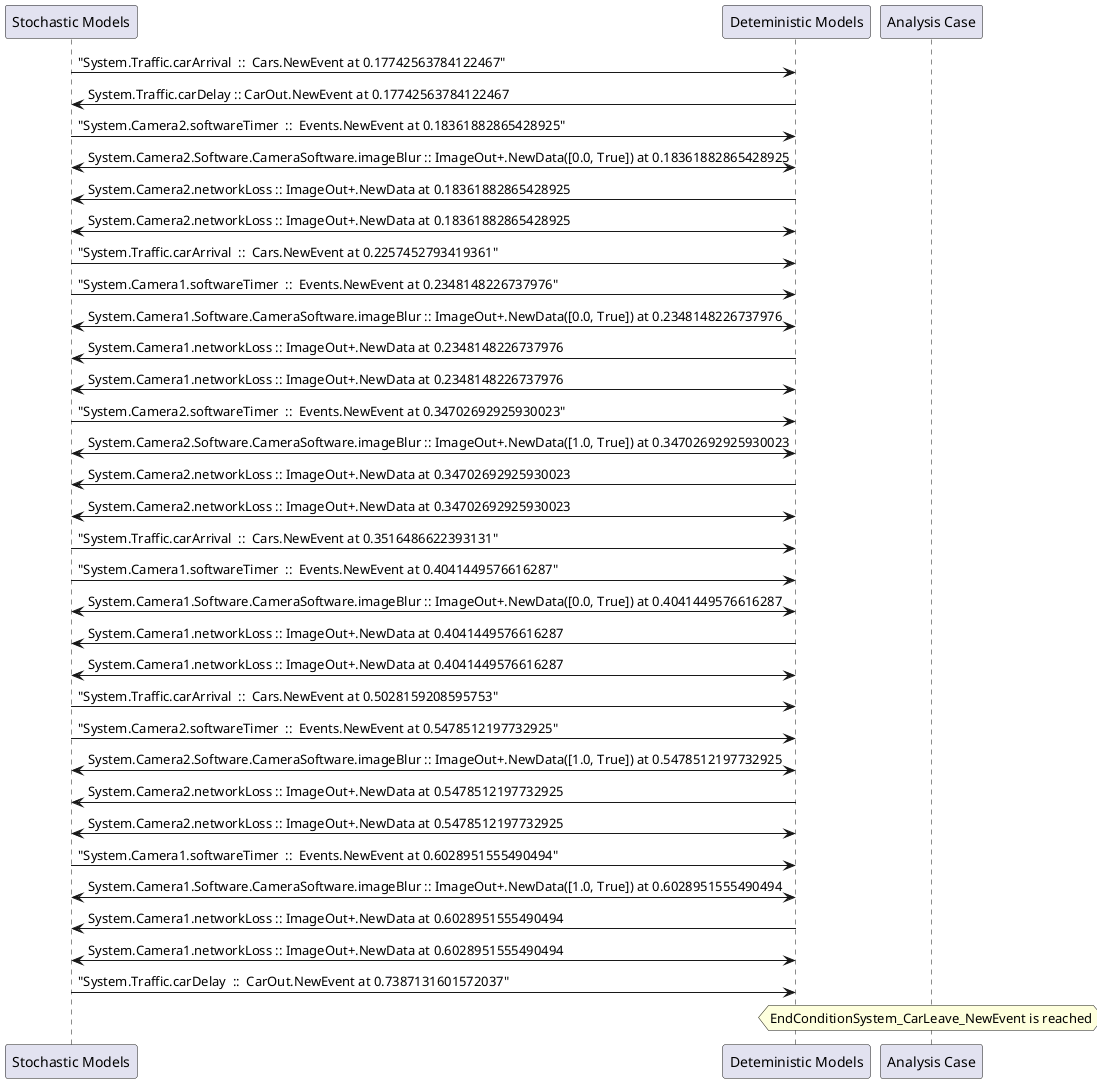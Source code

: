 
	@startuml
	participant "Stochastic Models" as stochmodel
	participant "Deteministic Models" as detmodel
	participant "Analysis Case" as analysis
	{31632_stop} stochmodel -> detmodel : "System.Traffic.carArrival  ::  Cars.NewEvent at 0.17742563784122467"
{31642_start} detmodel -> stochmodel : System.Traffic.carDelay :: CarOut.NewEvent at 0.17742563784122467
{31616_stop} stochmodel -> detmodel : "System.Camera2.softwareTimer  ::  Events.NewEvent at 0.18361882865428925"
detmodel <-> stochmodel : System.Camera2.Software.CameraSoftware.imageBlur :: ImageOut+.NewData([0.0, True]) at 0.18361882865428925
detmodel -> stochmodel : System.Camera2.networkLoss :: ImageOut+.NewData at 0.18361882865428925
detmodel <-> stochmodel : System.Camera2.networkLoss :: ImageOut+.NewData at 0.18361882865428925
{31633_stop} stochmodel -> detmodel : "System.Traffic.carArrival  ::  Cars.NewEvent at 0.2257452793419361"
{31600_stop} stochmodel -> detmodel : "System.Camera1.softwareTimer  ::  Events.NewEvent at 0.2348148226737976"
detmodel <-> stochmodel : System.Camera1.Software.CameraSoftware.imageBlur :: ImageOut+.NewData([0.0, True]) at 0.2348148226737976
detmodel -> stochmodel : System.Camera1.networkLoss :: ImageOut+.NewData at 0.2348148226737976
detmodel <-> stochmodel : System.Camera1.networkLoss :: ImageOut+.NewData at 0.2348148226737976
{31617_stop} stochmodel -> detmodel : "System.Camera2.softwareTimer  ::  Events.NewEvent at 0.34702692925930023"
detmodel <-> stochmodel : System.Camera2.Software.CameraSoftware.imageBlur :: ImageOut+.NewData([1.0, True]) at 0.34702692925930023
detmodel -> stochmodel : System.Camera2.networkLoss :: ImageOut+.NewData at 0.34702692925930023
detmodel <-> stochmodel : System.Camera2.networkLoss :: ImageOut+.NewData at 0.34702692925930023
{31634_stop} stochmodel -> detmodel : "System.Traffic.carArrival  ::  Cars.NewEvent at 0.3516486622393131"
{31601_stop} stochmodel -> detmodel : "System.Camera1.softwareTimer  ::  Events.NewEvent at 0.4041449576616287"
detmodel <-> stochmodel : System.Camera1.Software.CameraSoftware.imageBlur :: ImageOut+.NewData([0.0, True]) at 0.4041449576616287
detmodel -> stochmodel : System.Camera1.networkLoss :: ImageOut+.NewData at 0.4041449576616287
detmodel <-> stochmodel : System.Camera1.networkLoss :: ImageOut+.NewData at 0.4041449576616287
{31635_stop} stochmodel -> detmodel : "System.Traffic.carArrival  ::  Cars.NewEvent at 0.5028159208595753"
{31618_stop} stochmodel -> detmodel : "System.Camera2.softwareTimer  ::  Events.NewEvent at 0.5478512197732925"
detmodel <-> stochmodel : System.Camera2.Software.CameraSoftware.imageBlur :: ImageOut+.NewData([1.0, True]) at 0.5478512197732925
detmodel -> stochmodel : System.Camera2.networkLoss :: ImageOut+.NewData at 0.5478512197732925
detmodel <-> stochmodel : System.Camera2.networkLoss :: ImageOut+.NewData at 0.5478512197732925
{31602_stop} stochmodel -> detmodel : "System.Camera1.softwareTimer  ::  Events.NewEvent at 0.6028951555490494"
detmodel <-> stochmodel : System.Camera1.Software.CameraSoftware.imageBlur :: ImageOut+.NewData([1.0, True]) at 0.6028951555490494
detmodel -> stochmodel : System.Camera1.networkLoss :: ImageOut+.NewData at 0.6028951555490494
detmodel <-> stochmodel : System.Camera1.networkLoss :: ImageOut+.NewData at 0.6028951555490494
{31642_stop} stochmodel -> detmodel : "System.Traffic.carDelay  ::  CarOut.NewEvent at 0.7387131601572037"
{31642_start} <-> {31642_stop} : delay
hnote over analysis 
EndConditionSystem_CarLeave_NewEvent is reached
endnote
@enduml